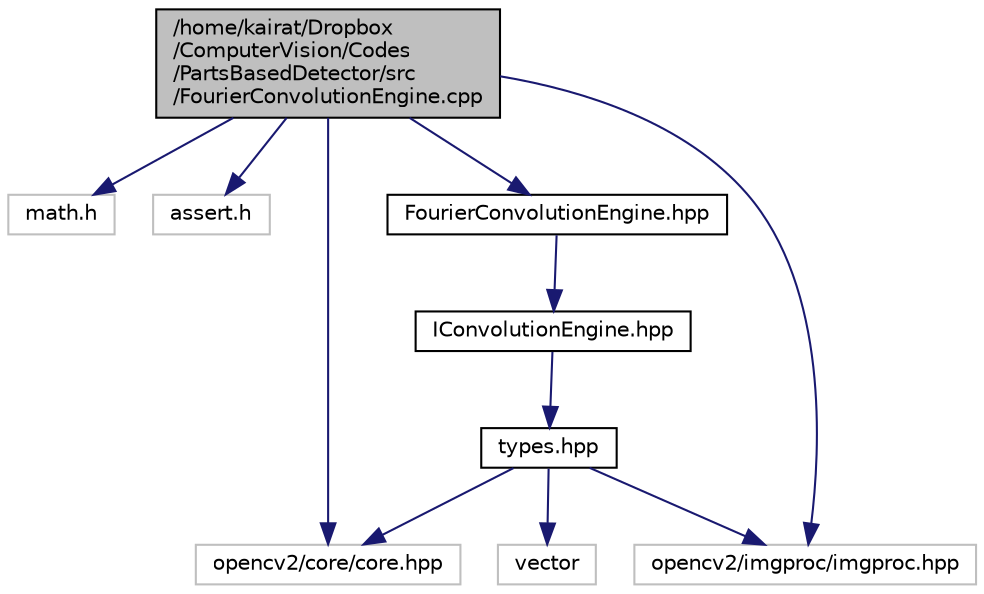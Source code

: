 digraph "/home/kairat/Dropbox/ComputerVision/Codes/PartsBasedDetector/src/FourierConvolutionEngine.cpp"
{
  edge [fontname="Helvetica",fontsize="10",labelfontname="Helvetica",labelfontsize="10"];
  node [fontname="Helvetica",fontsize="10",shape=record];
  Node1 [label="/home/kairat/Dropbox\l/ComputerVision/Codes\l/PartsBasedDetector/src\l/FourierConvolutionEngine.cpp",height=0.2,width=0.4,color="black", fillcolor="grey75", style="filled", fontcolor="black"];
  Node1 -> Node2 [color="midnightblue",fontsize="10",style="solid",fontname="Helvetica"];
  Node2 [label="math.h",height=0.2,width=0.4,color="grey75", fillcolor="white", style="filled"];
  Node1 -> Node3 [color="midnightblue",fontsize="10",style="solid",fontname="Helvetica"];
  Node3 [label="assert.h",height=0.2,width=0.4,color="grey75", fillcolor="white", style="filled"];
  Node1 -> Node4 [color="midnightblue",fontsize="10",style="solid",fontname="Helvetica"];
  Node4 [label="opencv2/core/core.hpp",height=0.2,width=0.4,color="grey75", fillcolor="white", style="filled"];
  Node1 -> Node5 [color="midnightblue",fontsize="10",style="solid",fontname="Helvetica"];
  Node5 [label="opencv2/imgproc/imgproc.hpp",height=0.2,width=0.4,color="grey75", fillcolor="white", style="filled"];
  Node1 -> Node6 [color="midnightblue",fontsize="10",style="solid",fontname="Helvetica"];
  Node6 [label="FourierConvolutionEngine.hpp",height=0.2,width=0.4,color="black", fillcolor="white", style="filled",URL="$FourierConvolutionEngine_8hpp.html"];
  Node6 -> Node7 [color="midnightblue",fontsize="10",style="solid",fontname="Helvetica"];
  Node7 [label="IConvolutionEngine.hpp",height=0.2,width=0.4,color="black", fillcolor="white", style="filled",URL="$IConvolutionEngine_8hpp.html"];
  Node7 -> Node8 [color="midnightblue",fontsize="10",style="solid",fontname="Helvetica"];
  Node8 [label="types.hpp",height=0.2,width=0.4,color="black", fillcolor="white", style="filled",URL="$types_8hpp.html"];
  Node8 -> Node9 [color="midnightblue",fontsize="10",style="solid",fontname="Helvetica"];
  Node9 [label="vector",height=0.2,width=0.4,color="grey75", fillcolor="white", style="filled"];
  Node8 -> Node4 [color="midnightblue",fontsize="10",style="solid",fontname="Helvetica"];
  Node8 -> Node5 [color="midnightblue",fontsize="10",style="solid",fontname="Helvetica"];
}
